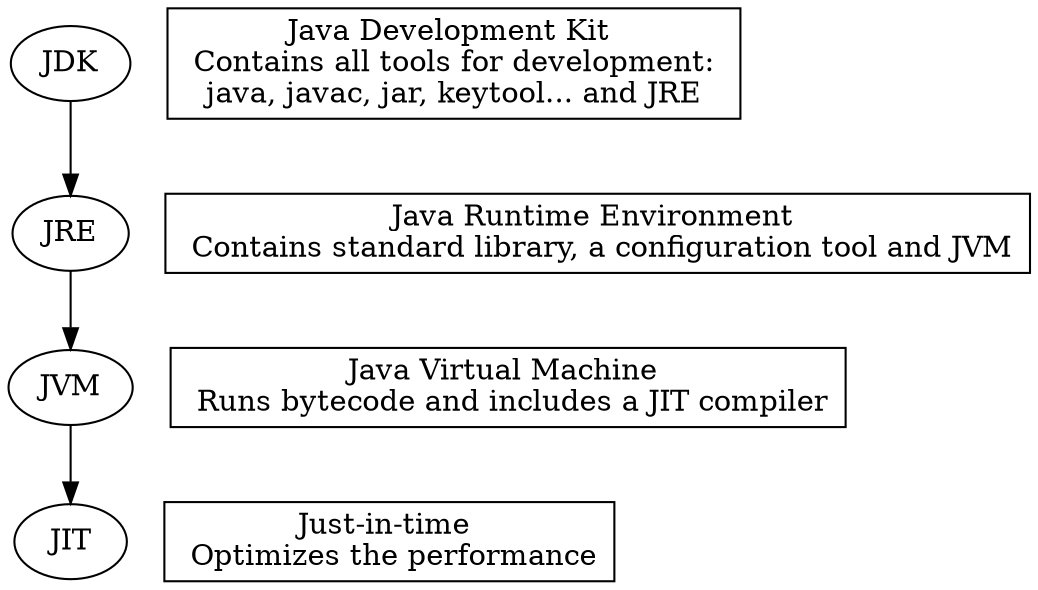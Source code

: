 digraph JavaPlatform {
{rank="same" JDK a}
{rank="same" JRE b}
{rank="same" JVM c}
{rank="same" JIT d}
a[label="Java Development Kit \n Contains all tools for development: \n java, javac, jar, keytool... and JRE " shape="box"]
b[label="Java Runtime Environment \n Contains standard library, a configuration tool and JVM" shape="box"]
c[label="Java Virtual Machine \n Runs bytecode and includes a JIT compiler" shape="box"]
d[label="Just-in-time \n Optimizes the performance" shape="box"]

JDK -> JRE -> JVM -> JIT
}